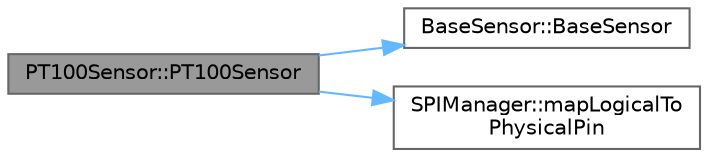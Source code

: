 digraph "PT100Sensor::PT100Sensor"
{
 // LATEX_PDF_SIZE
  bgcolor="transparent";
  edge [fontname=Helvetica,fontsize=10,labelfontname=Helvetica,labelfontsize=10];
  node [fontname=Helvetica,fontsize=10,shape=box,height=0.2,width=0.4];
  rankdir="LR";
  Node1 [id="Node000001",label="PT100Sensor::PT100Sensor",height=0.2,width=0.4,color="gray40", fillcolor="grey60", style="filled", fontcolor="black",tooltip="Constructor for PT100Sensor."];
  Node1 -> Node2 [id="edge1_Node000001_Node000002",color="steelblue1",style="solid",tooltip=" "];
  Node2 [id="Node000002",label="BaseSensor::BaseSensor",height=0.2,width=0.4,color="grey40", fillcolor="white", style="filled",URL="$class_base_sensor.html#a583f6418d773b6a5256c65c81b676494",tooltip="Constructor for BaseSensor."];
  Node1 -> Node3 [id="edge2_Node000001_Node000003",color="steelblue1",style="solid",tooltip=" "];
  Node3 [id="Node000003",label="SPIManager::mapLogicalTo\lPhysicalPin",height=0.2,width=0.4,color="grey40", fillcolor="white", style="filled",URL="$class_s_p_i_manager.html#a9e07cab432e9a41da8f86fcf9109e311",tooltip="Map a logical SS pin index to a physical pin number."];
}
